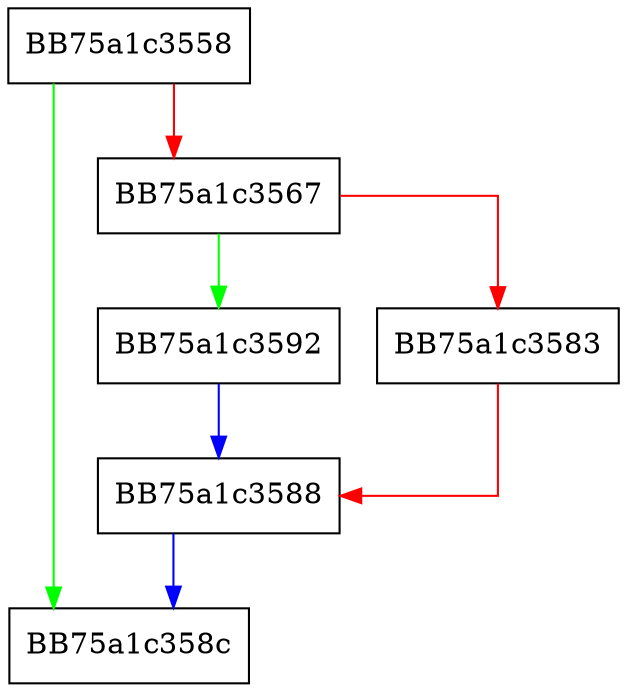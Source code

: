 digraph mmap_unlock {
  node [shape="box"];
  graph [splines=ortho];
  BB75a1c3558 -> BB75a1c358c [color="green"];
  BB75a1c3558 -> BB75a1c3567 [color="red"];
  BB75a1c3567 -> BB75a1c3592 [color="green"];
  BB75a1c3567 -> BB75a1c3583 [color="red"];
  BB75a1c3583 -> BB75a1c3588 [color="red"];
  BB75a1c3588 -> BB75a1c358c [color="blue"];
  BB75a1c3592 -> BB75a1c3588 [color="blue"];
}